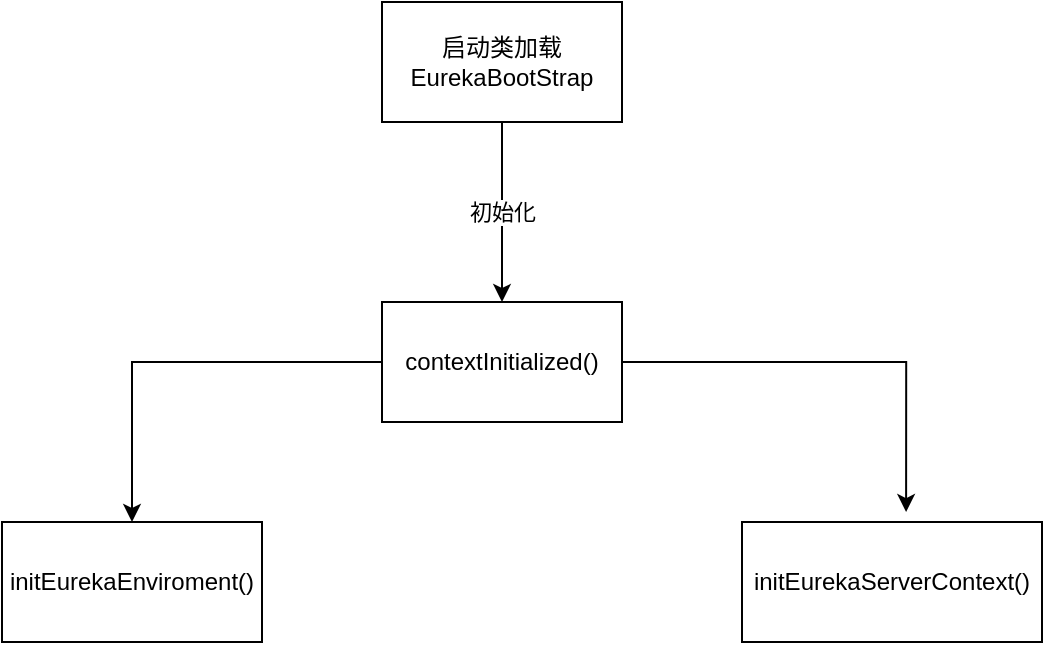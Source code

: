 <mxfile version="14.4.9" type="github">
  <diagram id="0kAya-y3L0eqNiJAjyWb" name="第 1 页">
    <mxGraphModel dx="1422" dy="772" grid="1" gridSize="10" guides="1" tooltips="1" connect="1" arrows="1" fold="1" page="1" pageScale="1" pageWidth="827" pageHeight="1169" math="0" shadow="0">
      <root>
        <mxCell id="0" />
        <mxCell id="1" parent="0" />
        <mxCell id="eN4npGuOjzb6daEbdw4c-3" value="初始化" style="edgeStyle=orthogonalEdgeStyle;rounded=0;orthogonalLoop=1;jettySize=auto;html=1;" edge="1" parent="1" source="eN4npGuOjzb6daEbdw4c-1" target="eN4npGuOjzb6daEbdw4c-2">
          <mxGeometry relative="1" as="geometry" />
        </mxCell>
        <mxCell id="eN4npGuOjzb6daEbdw4c-1" value="启动类加载&lt;br&gt;EurekaBootStrap" style="rounded=0;whiteSpace=wrap;html=1;" vertex="1" parent="1">
          <mxGeometry x="310" y="50" width="120" height="60" as="geometry" />
        </mxCell>
        <mxCell id="eN4npGuOjzb6daEbdw4c-5" style="edgeStyle=orthogonalEdgeStyle;rounded=0;orthogonalLoop=1;jettySize=auto;html=1;entryX=0.5;entryY=0;entryDx=0;entryDy=0;" edge="1" parent="1" source="eN4npGuOjzb6daEbdw4c-2" target="eN4npGuOjzb6daEbdw4c-4">
          <mxGeometry relative="1" as="geometry" />
        </mxCell>
        <mxCell id="eN4npGuOjzb6daEbdw4c-7" style="edgeStyle=orthogonalEdgeStyle;rounded=0;orthogonalLoop=1;jettySize=auto;html=1;entryX=0.547;entryY=-0.083;entryDx=0;entryDy=0;entryPerimeter=0;" edge="1" parent="1" source="eN4npGuOjzb6daEbdw4c-2" target="eN4npGuOjzb6daEbdw4c-6">
          <mxGeometry relative="1" as="geometry" />
        </mxCell>
        <mxCell id="eN4npGuOjzb6daEbdw4c-2" value="contextInitialized()" style="rounded=0;whiteSpace=wrap;html=1;" vertex="1" parent="1">
          <mxGeometry x="310" y="200" width="120" height="60" as="geometry" />
        </mxCell>
        <mxCell id="eN4npGuOjzb6daEbdw4c-4" value="initEurekaEnviroment()" style="rounded=0;whiteSpace=wrap;html=1;" vertex="1" parent="1">
          <mxGeometry x="120" y="310" width="130" height="60" as="geometry" />
        </mxCell>
        <mxCell id="eN4npGuOjzb6daEbdw4c-6" value="initEurekaServerContext()" style="rounded=0;whiteSpace=wrap;html=1;" vertex="1" parent="1">
          <mxGeometry x="490" y="310" width="150" height="60" as="geometry" />
        </mxCell>
      </root>
    </mxGraphModel>
  </diagram>
</mxfile>
